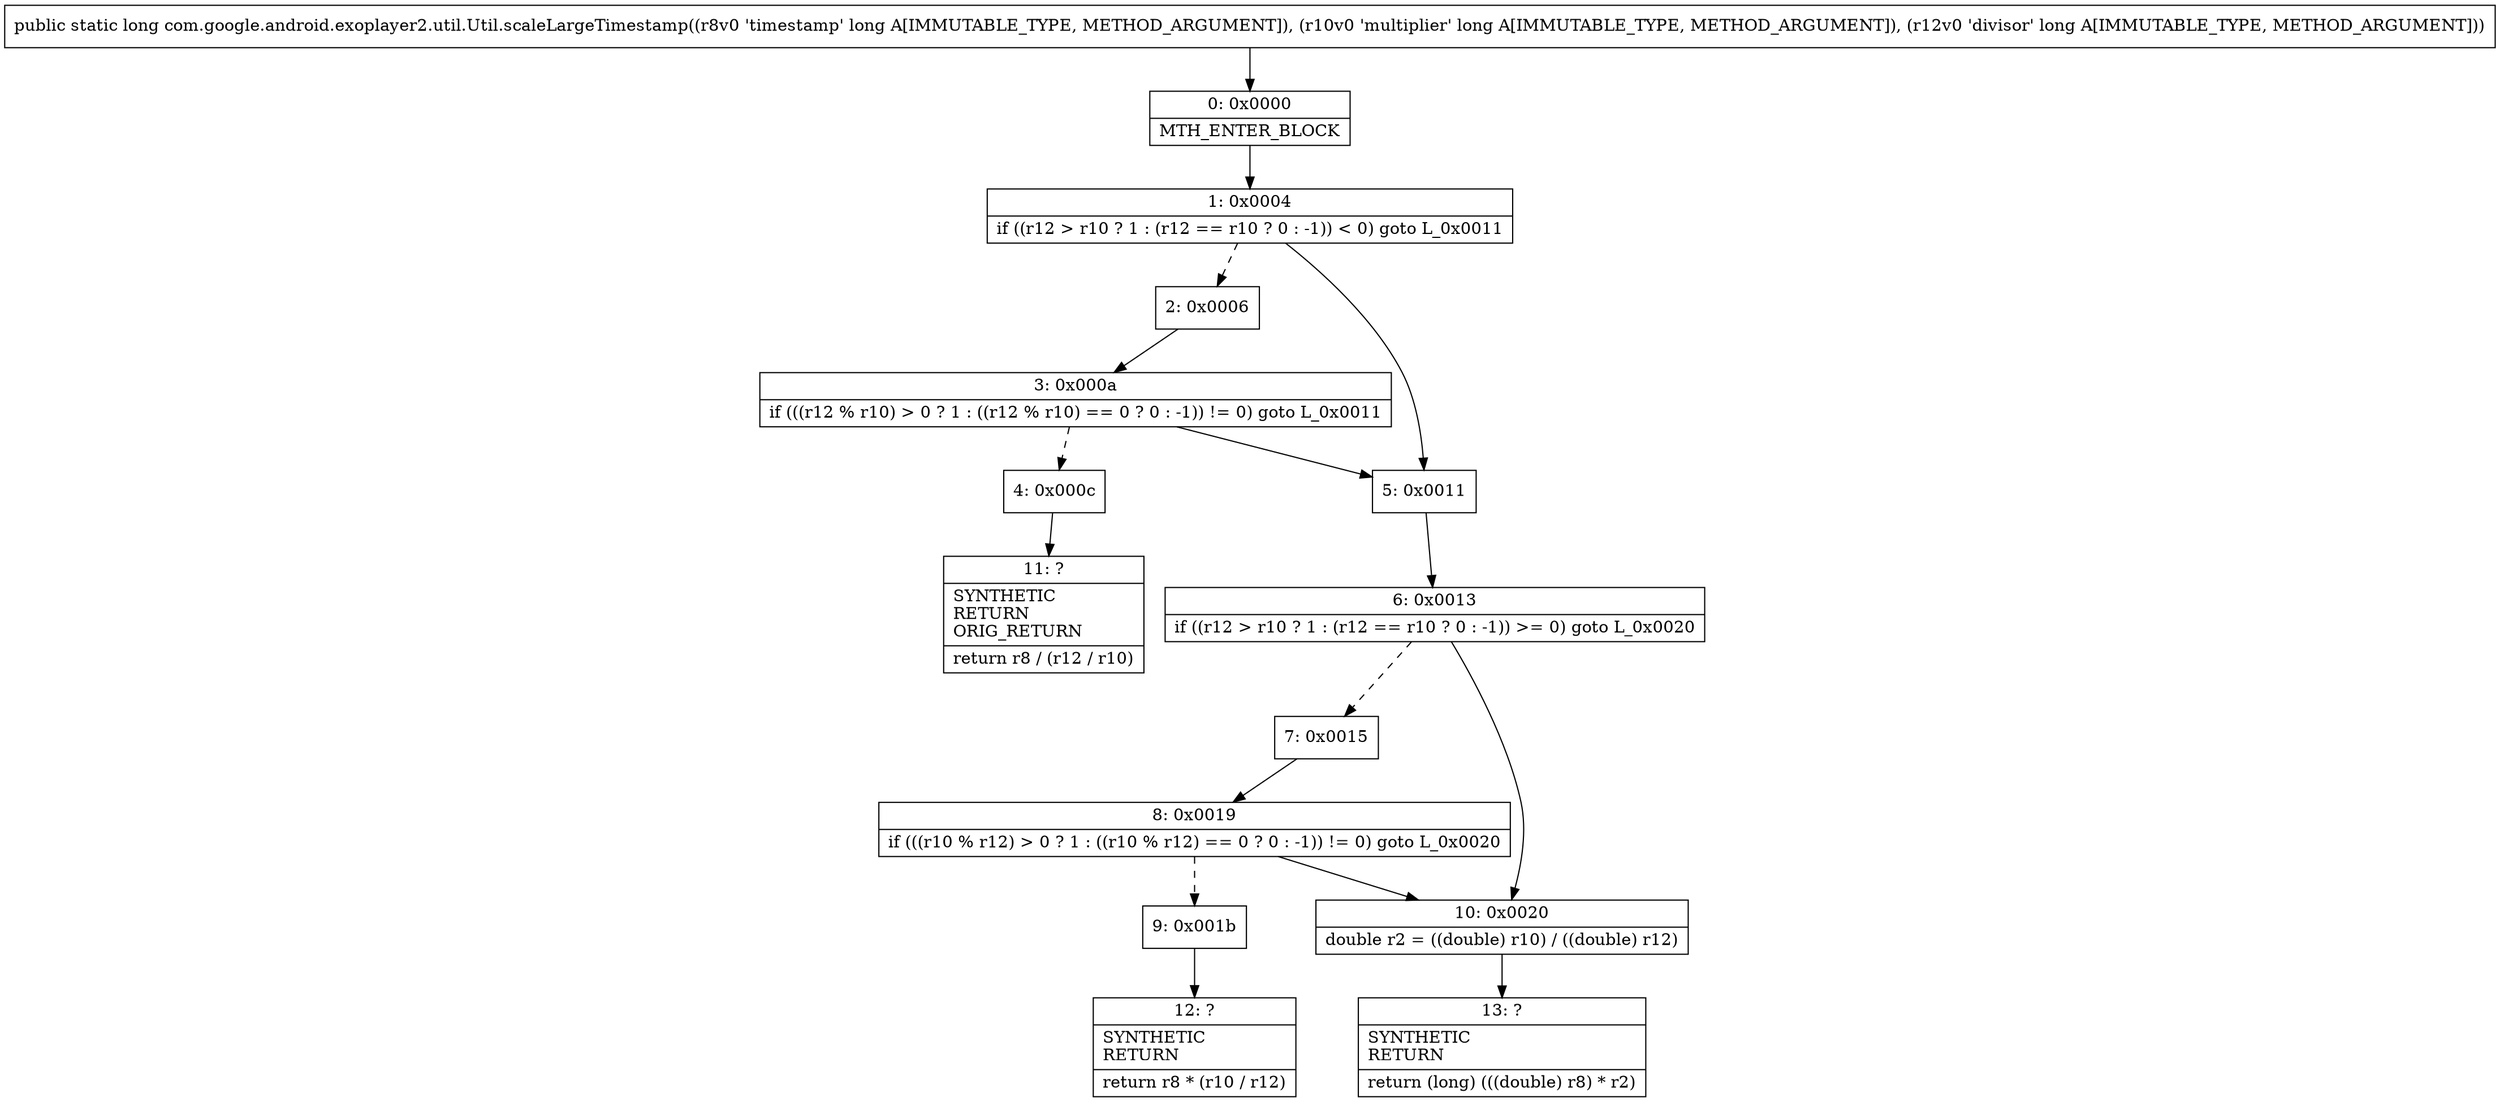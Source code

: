 digraph "CFG forcom.google.android.exoplayer2.util.Util.scaleLargeTimestamp(JJJ)J" {
Node_0 [shape=record,label="{0\:\ 0x0000|MTH_ENTER_BLOCK\l}"];
Node_1 [shape=record,label="{1\:\ 0x0004|if ((r12 \> r10 ? 1 : (r12 == r10 ? 0 : \-1)) \< 0) goto L_0x0011\l}"];
Node_2 [shape=record,label="{2\:\ 0x0006}"];
Node_3 [shape=record,label="{3\:\ 0x000a|if (((r12 % r10) \> 0 ? 1 : ((r12 % r10) == 0 ? 0 : \-1)) != 0) goto L_0x0011\l}"];
Node_4 [shape=record,label="{4\:\ 0x000c}"];
Node_5 [shape=record,label="{5\:\ 0x0011}"];
Node_6 [shape=record,label="{6\:\ 0x0013|if ((r12 \> r10 ? 1 : (r12 == r10 ? 0 : \-1)) \>= 0) goto L_0x0020\l}"];
Node_7 [shape=record,label="{7\:\ 0x0015}"];
Node_8 [shape=record,label="{8\:\ 0x0019|if (((r10 % r12) \> 0 ? 1 : ((r10 % r12) == 0 ? 0 : \-1)) != 0) goto L_0x0020\l}"];
Node_9 [shape=record,label="{9\:\ 0x001b}"];
Node_10 [shape=record,label="{10\:\ 0x0020|double r2 = ((double) r10) \/ ((double) r12)\l}"];
Node_11 [shape=record,label="{11\:\ ?|SYNTHETIC\lRETURN\lORIG_RETURN\l|return r8 \/ (r12 \/ r10)\l}"];
Node_12 [shape=record,label="{12\:\ ?|SYNTHETIC\lRETURN\l|return r8 * (r10 \/ r12)\l}"];
Node_13 [shape=record,label="{13\:\ ?|SYNTHETIC\lRETURN\l|return (long) (((double) r8) * r2)\l}"];
MethodNode[shape=record,label="{public static long com.google.android.exoplayer2.util.Util.scaleLargeTimestamp((r8v0 'timestamp' long A[IMMUTABLE_TYPE, METHOD_ARGUMENT]), (r10v0 'multiplier' long A[IMMUTABLE_TYPE, METHOD_ARGUMENT]), (r12v0 'divisor' long A[IMMUTABLE_TYPE, METHOD_ARGUMENT])) }"];
MethodNode -> Node_0;
Node_0 -> Node_1;
Node_1 -> Node_2[style=dashed];
Node_1 -> Node_5;
Node_2 -> Node_3;
Node_3 -> Node_4[style=dashed];
Node_3 -> Node_5;
Node_4 -> Node_11;
Node_5 -> Node_6;
Node_6 -> Node_7[style=dashed];
Node_6 -> Node_10;
Node_7 -> Node_8;
Node_8 -> Node_9[style=dashed];
Node_8 -> Node_10;
Node_9 -> Node_12;
Node_10 -> Node_13;
}

